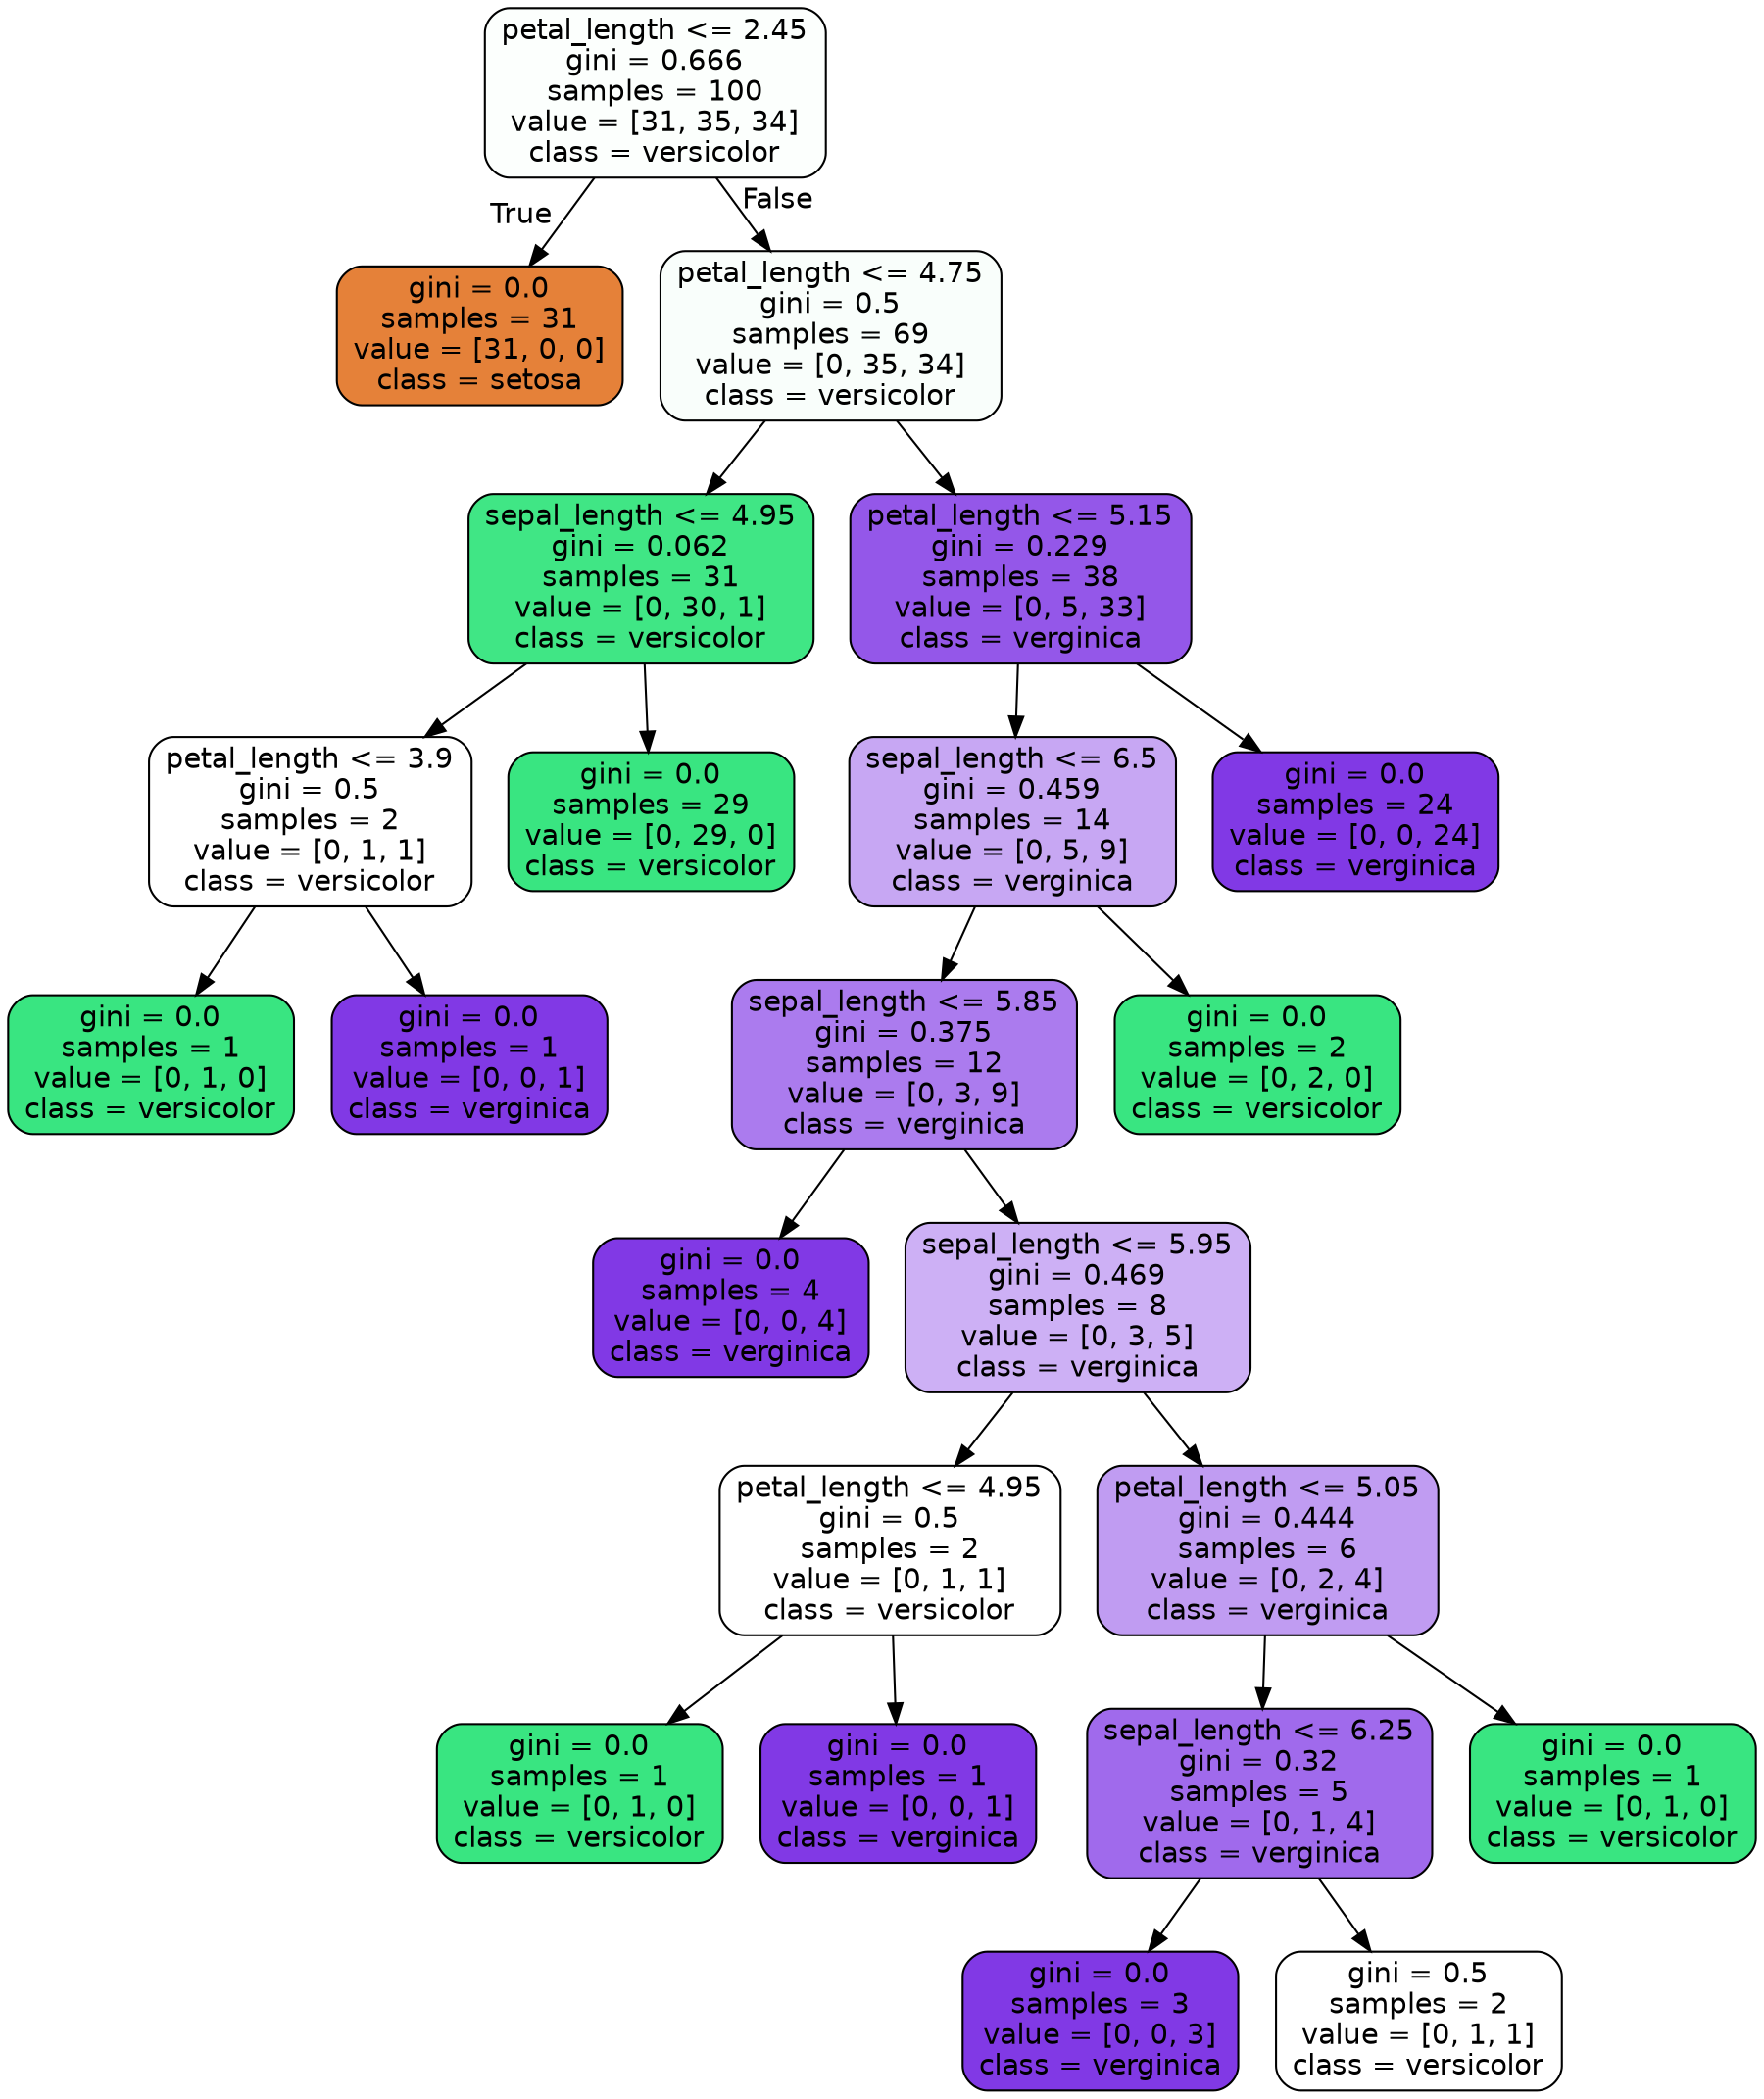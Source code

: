 digraph Tree {
node [shape=box, style="filled, rounded", color="black", fontname="helvetica"] ;
edge [fontname="helvetica"] ;
0 [label="petal_length <= 2.45\ngini = 0.666\nsamples = 100\nvalue = [31, 35, 34]\nclass = versicolor", fillcolor="#fcfffd"] ;
1 [label="gini = 0.0\nsamples = 31\nvalue = [31, 0, 0]\nclass = setosa", fillcolor="#e58139"] ;
0 -> 1 [labeldistance=2.5, labelangle=45, headlabel="True"] ;
2 [label="petal_length <= 4.75\ngini = 0.5\nsamples = 69\nvalue = [0, 35, 34]\nclass = versicolor", fillcolor="#f9fefb"] ;
0 -> 2 [labeldistance=2.5, labelangle=-45, headlabel="False"] ;
3 [label="sepal_length <= 4.95\ngini = 0.062\nsamples = 31\nvalue = [0, 30, 1]\nclass = versicolor", fillcolor="#40e685"] ;
2 -> 3 ;
4 [label="petal_length <= 3.9\ngini = 0.5\nsamples = 2\nvalue = [0, 1, 1]\nclass = versicolor", fillcolor="#ffffff"] ;
3 -> 4 ;
5 [label="gini = 0.0\nsamples = 1\nvalue = [0, 1, 0]\nclass = versicolor", fillcolor="#39e581"] ;
4 -> 5 ;
6 [label="gini = 0.0\nsamples = 1\nvalue = [0, 0, 1]\nclass = verginica", fillcolor="#8139e5"] ;
4 -> 6 ;
7 [label="gini = 0.0\nsamples = 29\nvalue = [0, 29, 0]\nclass = versicolor", fillcolor="#39e581"] ;
3 -> 7 ;
8 [label="petal_length <= 5.15\ngini = 0.229\nsamples = 38\nvalue = [0, 5, 33]\nclass = verginica", fillcolor="#9457e9"] ;
2 -> 8 ;
9 [label="sepal_length <= 6.5\ngini = 0.459\nsamples = 14\nvalue = [0, 5, 9]\nclass = verginica", fillcolor="#c7a7f3"] ;
8 -> 9 ;
10 [label="sepal_length <= 5.85\ngini = 0.375\nsamples = 12\nvalue = [0, 3, 9]\nclass = verginica", fillcolor="#ab7bee"] ;
9 -> 10 ;
11 [label="gini = 0.0\nsamples = 4\nvalue = [0, 0, 4]\nclass = verginica", fillcolor="#8139e5"] ;
10 -> 11 ;
12 [label="sepal_length <= 5.95\ngini = 0.469\nsamples = 8\nvalue = [0, 3, 5]\nclass = verginica", fillcolor="#cdb0f5"] ;
10 -> 12 ;
13 [label="petal_length <= 4.95\ngini = 0.5\nsamples = 2\nvalue = [0, 1, 1]\nclass = versicolor", fillcolor="#ffffff"] ;
12 -> 13 ;
14 [label="gini = 0.0\nsamples = 1\nvalue = [0, 1, 0]\nclass = versicolor", fillcolor="#39e581"] ;
13 -> 14 ;
15 [label="gini = 0.0\nsamples = 1\nvalue = [0, 0, 1]\nclass = verginica", fillcolor="#8139e5"] ;
13 -> 15 ;
16 [label="petal_length <= 5.05\ngini = 0.444\nsamples = 6\nvalue = [0, 2, 4]\nclass = verginica", fillcolor="#c09cf2"] ;
12 -> 16 ;
17 [label="sepal_length <= 6.25\ngini = 0.32\nsamples = 5\nvalue = [0, 1, 4]\nclass = verginica", fillcolor="#a06aec"] ;
16 -> 17 ;
18 [label="gini = 0.0\nsamples = 3\nvalue = [0, 0, 3]\nclass = verginica", fillcolor="#8139e5"] ;
17 -> 18 ;
19 [label="gini = 0.5\nsamples = 2\nvalue = [0, 1, 1]\nclass = versicolor", fillcolor="#ffffff"] ;
17 -> 19 ;
20 [label="gini = 0.0\nsamples = 1\nvalue = [0, 1, 0]\nclass = versicolor", fillcolor="#39e581"] ;
16 -> 20 ;
21 [label="gini = 0.0\nsamples = 2\nvalue = [0, 2, 0]\nclass = versicolor", fillcolor="#39e581"] ;
9 -> 21 ;
22 [label="gini = 0.0\nsamples = 24\nvalue = [0, 0, 24]\nclass = verginica", fillcolor="#8139e5"] ;
8 -> 22 ;
}